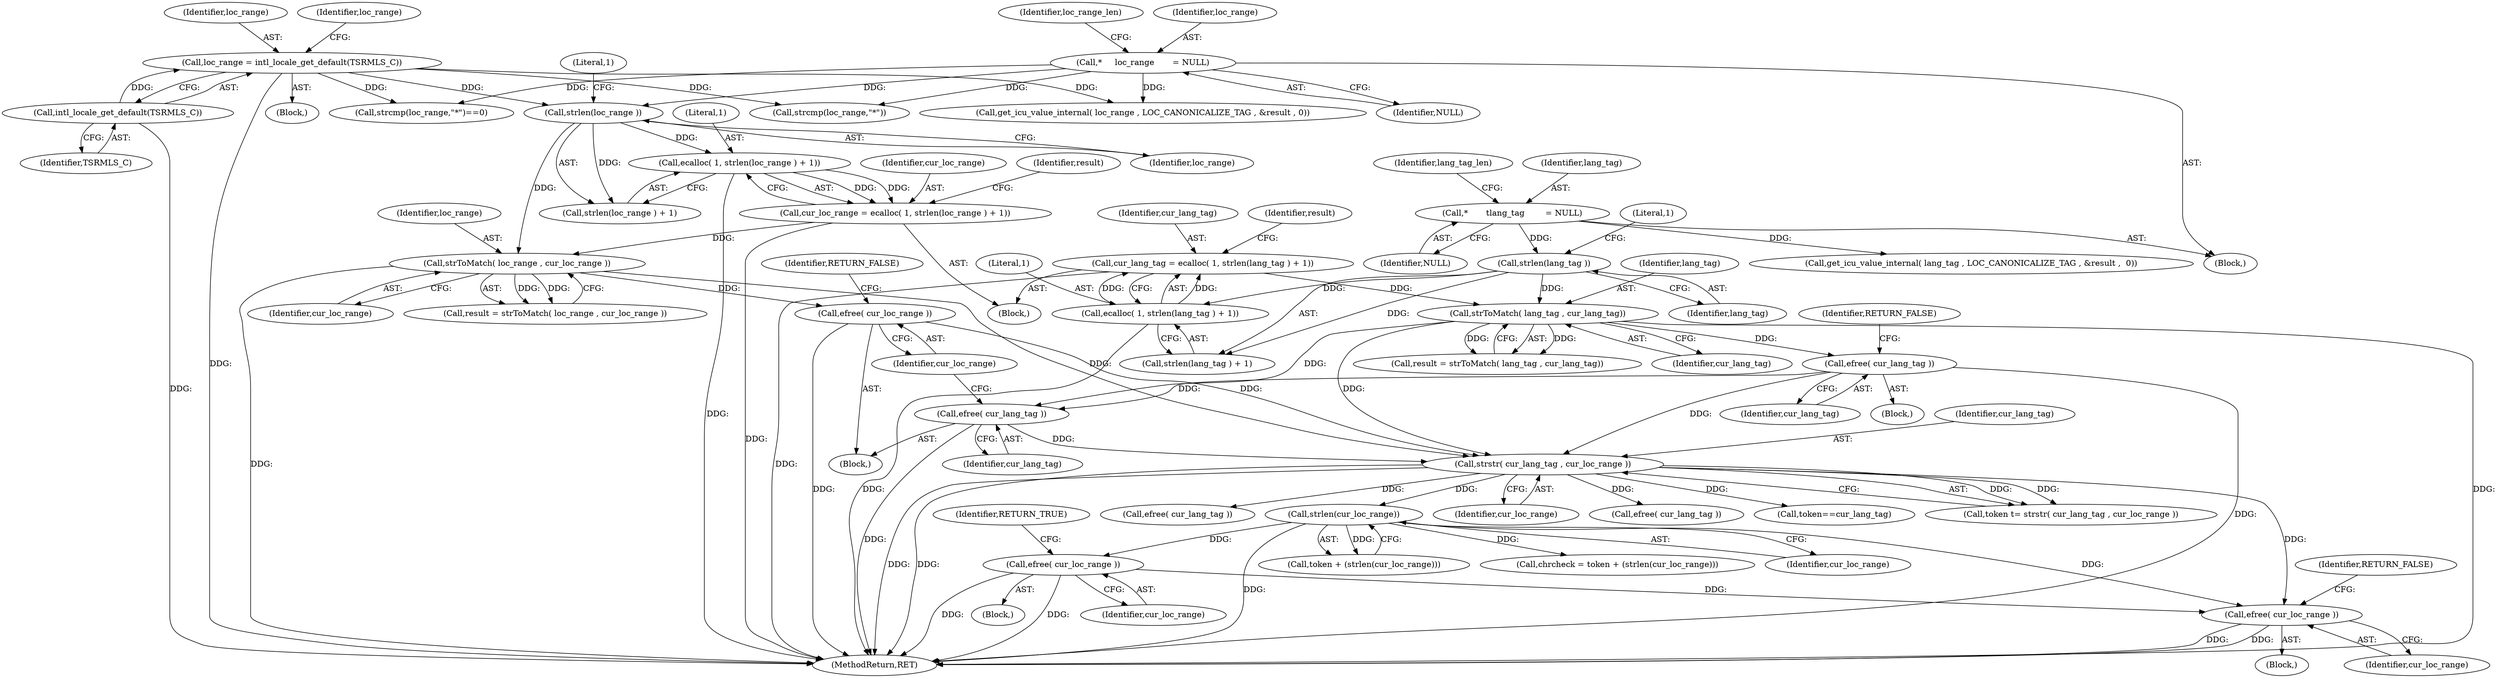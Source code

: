 digraph "0_php-src_97eff7eb57fc2320c267a949cffd622c38712484?w=1_10@API" {
"1000417" [label="(Call,efree( cur_loc_range ))"];
"1000398" [label="(Call,strlen(cur_loc_range))"];
"1000384" [label="(Call,strstr( cur_lang_tag , cur_loc_range ))"];
"1000356" [label="(Call,efree( cur_lang_tag ))"];
"1000348" [label="(Call,strToMatch( lang_tag , cur_lang_tag))"];
"1000343" [label="(Call,strlen(lang_tag ))"];
"1000116" [label="(Call,*       \tlang_tag        = NULL)"];
"1000338" [label="(Call,cur_lang_tag = ecalloc( 1, strlen(lang_tag ) + 1))"];
"1000340" [label="(Call,ecalloc( 1, strlen(lang_tag ) + 1))"];
"1000377" [label="(Call,efree( cur_lang_tag ))"];
"1000379" [label="(Call,efree( cur_loc_range ))"];
"1000369" [label="(Call,strToMatch( loc_range , cur_loc_range ))"];
"1000364" [label="(Call,strlen(loc_range ))"];
"1000124" [label="(Call,*     loc_range       = NULL)"];
"1000174" [label="(Call,loc_range = intl_locale_get_default(TSRMLS_C))"];
"1000176" [label="(Call,intl_locale_get_default(TSRMLS_C))"];
"1000359" [label="(Call,cur_loc_range = ecalloc( 1, strlen(loc_range ) + 1))"];
"1000361" [label="(Call,ecalloc( 1, strlen(loc_range ) + 1))"];
"1000428" [label="(Call,efree( cur_loc_range ))"];
"1000396" [label="(Call,token + (strlen(cur_loc_range)))"];
"1000384" [label="(Call,strstr( cur_lang_tag , cur_loc_range ))"];
"1000369" [label="(Call,strToMatch( loc_range , cur_loc_range ))"];
"1000337" [label="(Block,)"];
"1000381" [label="(Identifier,RETURN_FALSE)"];
"1000365" [label="(Identifier,loc_range)"];
"1000344" [label="(Identifier,lang_tag)"];
"1000175" [label="(Identifier,loc_range)"];
"1000180" [label="(Call,strcmp(loc_range,\"*\"))"];
"1000428" [label="(Call,efree( cur_loc_range ))"];
"1000362" [label="(Literal,1)"];
"1000117" [label="(Identifier,lang_tag)"];
"1000205" [label="(Call,get_icu_value_internal( lang_tag , LOC_CANONICALIZE_TAG , &result ,  0))"];
"1000363" [label="(Call,strlen(loc_range ) + 1)"];
"1000417" [label="(Call,efree( cur_loc_range ))"];
"1000348" [label="(Call,strToMatch( lang_tag , cur_lang_tag))"];
"1000412" [label="(Call,efree( cur_lang_tag ))"];
"1000118" [label="(Identifier,NULL)"];
"1000173" [label="(Block,)"];
"1000386" [label="(Identifier,cur_loc_range)"];
"1000359" [label="(Call,cur_loc_range = ecalloc( 1, strlen(loc_range ) + 1))"];
"1000346" [label="(Call,result = strToMatch( lang_tag , cur_lang_tag))"];
"1000129" [label="(Identifier,loc_range_len)"];
"1000176" [label="(Call,intl_locale_get_default(TSRMLS_C))"];
"1000177" [label="(Identifier,TSRMLS_C)"];
"1000124" [label="(Call,*     loc_range       = NULL)"];
"1000370" [label="(Identifier,loc_range)"];
"1000347" [label="(Identifier,result)"];
"1000349" [label="(Identifier,lang_tag)"];
"1000355" [label="(Block,)"];
"1000356" [label="(Call,efree( cur_lang_tag ))"];
"1000357" [label="(Identifier,cur_lang_tag)"];
"1000174" [label="(Call,loc_range = intl_locale_get_default(TSRMLS_C))"];
"1000377" [label="(Call,efree( cur_lang_tag ))"];
"1000382" [label="(Call,token \t= strstr( cur_lang_tag , cur_loc_range ))"];
"1000378" [label="(Identifier,cur_lang_tag)"];
"1000394" [label="(Call,chrcheck = token + (strlen(cur_loc_range)))"];
"1000366" [label="(Literal,1)"];
"1000340" [label="(Call,ecalloc( 1, strlen(lang_tag ) + 1))"];
"1000339" [label="(Identifier,cur_lang_tag)"];
"1000342" [label="(Call,strlen(lang_tag ) + 1)"];
"1000376" [label="(Block,)"];
"1000431" [label="(MethodReturn,RET)"];
"1000367" [label="(Call,result = strToMatch( loc_range , cur_loc_range ))"];
"1000371" [label="(Identifier,cur_loc_range)"];
"1000364" [label="(Call,strlen(loc_range ))"];
"1000423" [label="(Call,efree( cur_lang_tag ))"];
"1000429" [label="(Identifier,cur_loc_range)"];
"1000398" [label="(Call,strlen(cur_loc_range))"];
"1000126" [label="(Identifier,NULL)"];
"1000345" [label="(Literal,1)"];
"1000341" [label="(Literal,1)"];
"1000427" [label="(Block,)"];
"1000125" [label="(Identifier,loc_range)"];
"1000368" [label="(Identifier,result)"];
"1000116" [label="(Call,*       \tlang_tag        = NULL)"];
"1000360" [label="(Identifier,cur_loc_range)"];
"1000430" [label="(Identifier,RETURN_FALSE)"];
"1000191" [label="(Call,get_icu_value_internal( loc_range , LOC_CANONICALIZE_TAG , &result , 0))"];
"1000419" [label="(Identifier,RETURN_TRUE)"];
"1000390" [label="(Call,token==cur_lang_tag)"];
"1000114" [label="(Block,)"];
"1000380" [label="(Identifier,cur_loc_range)"];
"1000343" [label="(Call,strlen(lang_tag ))"];
"1000338" [label="(Call,cur_lang_tag = ecalloc( 1, strlen(lang_tag ) + 1))"];
"1000121" [label="(Identifier,lang_tag_len)"];
"1000181" [label="(Identifier,loc_range)"];
"1000416" [label="(Block,)"];
"1000361" [label="(Call,ecalloc( 1, strlen(loc_range ) + 1))"];
"1000385" [label="(Identifier,cur_lang_tag)"];
"1000179" [label="(Call,strcmp(loc_range,\"*\")==0)"];
"1000379" [label="(Call,efree( cur_loc_range ))"];
"1000418" [label="(Identifier,cur_loc_range)"];
"1000399" [label="(Identifier,cur_loc_range)"];
"1000358" [label="(Identifier,RETURN_FALSE)"];
"1000350" [label="(Identifier,cur_lang_tag)"];
"1000417" -> "1000416"  [label="AST: "];
"1000417" -> "1000418"  [label="CFG: "];
"1000418" -> "1000417"  [label="AST: "];
"1000419" -> "1000417"  [label="CFG: "];
"1000417" -> "1000431"  [label="DDG: "];
"1000417" -> "1000431"  [label="DDG: "];
"1000398" -> "1000417"  [label="DDG: "];
"1000417" -> "1000428"  [label="DDG: "];
"1000398" -> "1000396"  [label="AST: "];
"1000398" -> "1000399"  [label="CFG: "];
"1000399" -> "1000398"  [label="AST: "];
"1000396" -> "1000398"  [label="CFG: "];
"1000398" -> "1000431"  [label="DDG: "];
"1000398" -> "1000394"  [label="DDG: "];
"1000398" -> "1000396"  [label="DDG: "];
"1000384" -> "1000398"  [label="DDG: "];
"1000398" -> "1000428"  [label="DDG: "];
"1000384" -> "1000382"  [label="AST: "];
"1000384" -> "1000386"  [label="CFG: "];
"1000385" -> "1000384"  [label="AST: "];
"1000386" -> "1000384"  [label="AST: "];
"1000382" -> "1000384"  [label="CFG: "];
"1000384" -> "1000431"  [label="DDG: "];
"1000384" -> "1000431"  [label="DDG: "];
"1000384" -> "1000382"  [label="DDG: "];
"1000384" -> "1000382"  [label="DDG: "];
"1000356" -> "1000384"  [label="DDG: "];
"1000348" -> "1000384"  [label="DDG: "];
"1000377" -> "1000384"  [label="DDG: "];
"1000379" -> "1000384"  [label="DDG: "];
"1000369" -> "1000384"  [label="DDG: "];
"1000384" -> "1000390"  [label="DDG: "];
"1000384" -> "1000412"  [label="DDG: "];
"1000384" -> "1000423"  [label="DDG: "];
"1000384" -> "1000428"  [label="DDG: "];
"1000356" -> "1000355"  [label="AST: "];
"1000356" -> "1000357"  [label="CFG: "];
"1000357" -> "1000356"  [label="AST: "];
"1000358" -> "1000356"  [label="CFG: "];
"1000356" -> "1000431"  [label="DDG: "];
"1000348" -> "1000356"  [label="DDG: "];
"1000356" -> "1000377"  [label="DDG: "];
"1000348" -> "1000346"  [label="AST: "];
"1000348" -> "1000350"  [label="CFG: "];
"1000349" -> "1000348"  [label="AST: "];
"1000350" -> "1000348"  [label="AST: "];
"1000346" -> "1000348"  [label="CFG: "];
"1000348" -> "1000431"  [label="DDG: "];
"1000348" -> "1000346"  [label="DDG: "];
"1000348" -> "1000346"  [label="DDG: "];
"1000343" -> "1000348"  [label="DDG: "];
"1000338" -> "1000348"  [label="DDG: "];
"1000348" -> "1000377"  [label="DDG: "];
"1000343" -> "1000342"  [label="AST: "];
"1000343" -> "1000344"  [label="CFG: "];
"1000344" -> "1000343"  [label="AST: "];
"1000345" -> "1000343"  [label="CFG: "];
"1000343" -> "1000340"  [label="DDG: "];
"1000343" -> "1000342"  [label="DDG: "];
"1000116" -> "1000343"  [label="DDG: "];
"1000116" -> "1000114"  [label="AST: "];
"1000116" -> "1000118"  [label="CFG: "];
"1000117" -> "1000116"  [label="AST: "];
"1000118" -> "1000116"  [label="AST: "];
"1000121" -> "1000116"  [label="CFG: "];
"1000116" -> "1000205"  [label="DDG: "];
"1000338" -> "1000337"  [label="AST: "];
"1000338" -> "1000340"  [label="CFG: "];
"1000339" -> "1000338"  [label="AST: "];
"1000340" -> "1000338"  [label="AST: "];
"1000347" -> "1000338"  [label="CFG: "];
"1000338" -> "1000431"  [label="DDG: "];
"1000340" -> "1000338"  [label="DDG: "];
"1000340" -> "1000338"  [label="DDG: "];
"1000340" -> "1000342"  [label="CFG: "];
"1000341" -> "1000340"  [label="AST: "];
"1000342" -> "1000340"  [label="AST: "];
"1000340" -> "1000431"  [label="DDG: "];
"1000377" -> "1000376"  [label="AST: "];
"1000377" -> "1000378"  [label="CFG: "];
"1000378" -> "1000377"  [label="AST: "];
"1000380" -> "1000377"  [label="CFG: "];
"1000377" -> "1000431"  [label="DDG: "];
"1000379" -> "1000376"  [label="AST: "];
"1000379" -> "1000380"  [label="CFG: "];
"1000380" -> "1000379"  [label="AST: "];
"1000381" -> "1000379"  [label="CFG: "];
"1000379" -> "1000431"  [label="DDG: "];
"1000369" -> "1000379"  [label="DDG: "];
"1000369" -> "1000367"  [label="AST: "];
"1000369" -> "1000371"  [label="CFG: "];
"1000370" -> "1000369"  [label="AST: "];
"1000371" -> "1000369"  [label="AST: "];
"1000367" -> "1000369"  [label="CFG: "];
"1000369" -> "1000431"  [label="DDG: "];
"1000369" -> "1000367"  [label="DDG: "];
"1000369" -> "1000367"  [label="DDG: "];
"1000364" -> "1000369"  [label="DDG: "];
"1000359" -> "1000369"  [label="DDG: "];
"1000364" -> "1000363"  [label="AST: "];
"1000364" -> "1000365"  [label="CFG: "];
"1000365" -> "1000364"  [label="AST: "];
"1000366" -> "1000364"  [label="CFG: "];
"1000364" -> "1000361"  [label="DDG: "];
"1000364" -> "1000363"  [label="DDG: "];
"1000124" -> "1000364"  [label="DDG: "];
"1000174" -> "1000364"  [label="DDG: "];
"1000124" -> "1000114"  [label="AST: "];
"1000124" -> "1000126"  [label="CFG: "];
"1000125" -> "1000124"  [label="AST: "];
"1000126" -> "1000124"  [label="AST: "];
"1000129" -> "1000124"  [label="CFG: "];
"1000124" -> "1000179"  [label="DDG: "];
"1000124" -> "1000180"  [label="DDG: "];
"1000124" -> "1000191"  [label="DDG: "];
"1000174" -> "1000173"  [label="AST: "];
"1000174" -> "1000176"  [label="CFG: "];
"1000175" -> "1000174"  [label="AST: "];
"1000176" -> "1000174"  [label="AST: "];
"1000181" -> "1000174"  [label="CFG: "];
"1000174" -> "1000431"  [label="DDG: "];
"1000176" -> "1000174"  [label="DDG: "];
"1000174" -> "1000179"  [label="DDG: "];
"1000174" -> "1000180"  [label="DDG: "];
"1000174" -> "1000191"  [label="DDG: "];
"1000176" -> "1000177"  [label="CFG: "];
"1000177" -> "1000176"  [label="AST: "];
"1000176" -> "1000431"  [label="DDG: "];
"1000359" -> "1000337"  [label="AST: "];
"1000359" -> "1000361"  [label="CFG: "];
"1000360" -> "1000359"  [label="AST: "];
"1000361" -> "1000359"  [label="AST: "];
"1000368" -> "1000359"  [label="CFG: "];
"1000359" -> "1000431"  [label="DDG: "];
"1000361" -> "1000359"  [label="DDG: "];
"1000361" -> "1000359"  [label="DDG: "];
"1000361" -> "1000363"  [label="CFG: "];
"1000362" -> "1000361"  [label="AST: "];
"1000363" -> "1000361"  [label="AST: "];
"1000361" -> "1000431"  [label="DDG: "];
"1000428" -> "1000427"  [label="AST: "];
"1000428" -> "1000429"  [label="CFG: "];
"1000429" -> "1000428"  [label="AST: "];
"1000430" -> "1000428"  [label="CFG: "];
"1000428" -> "1000431"  [label="DDG: "];
"1000428" -> "1000431"  [label="DDG: "];
}
